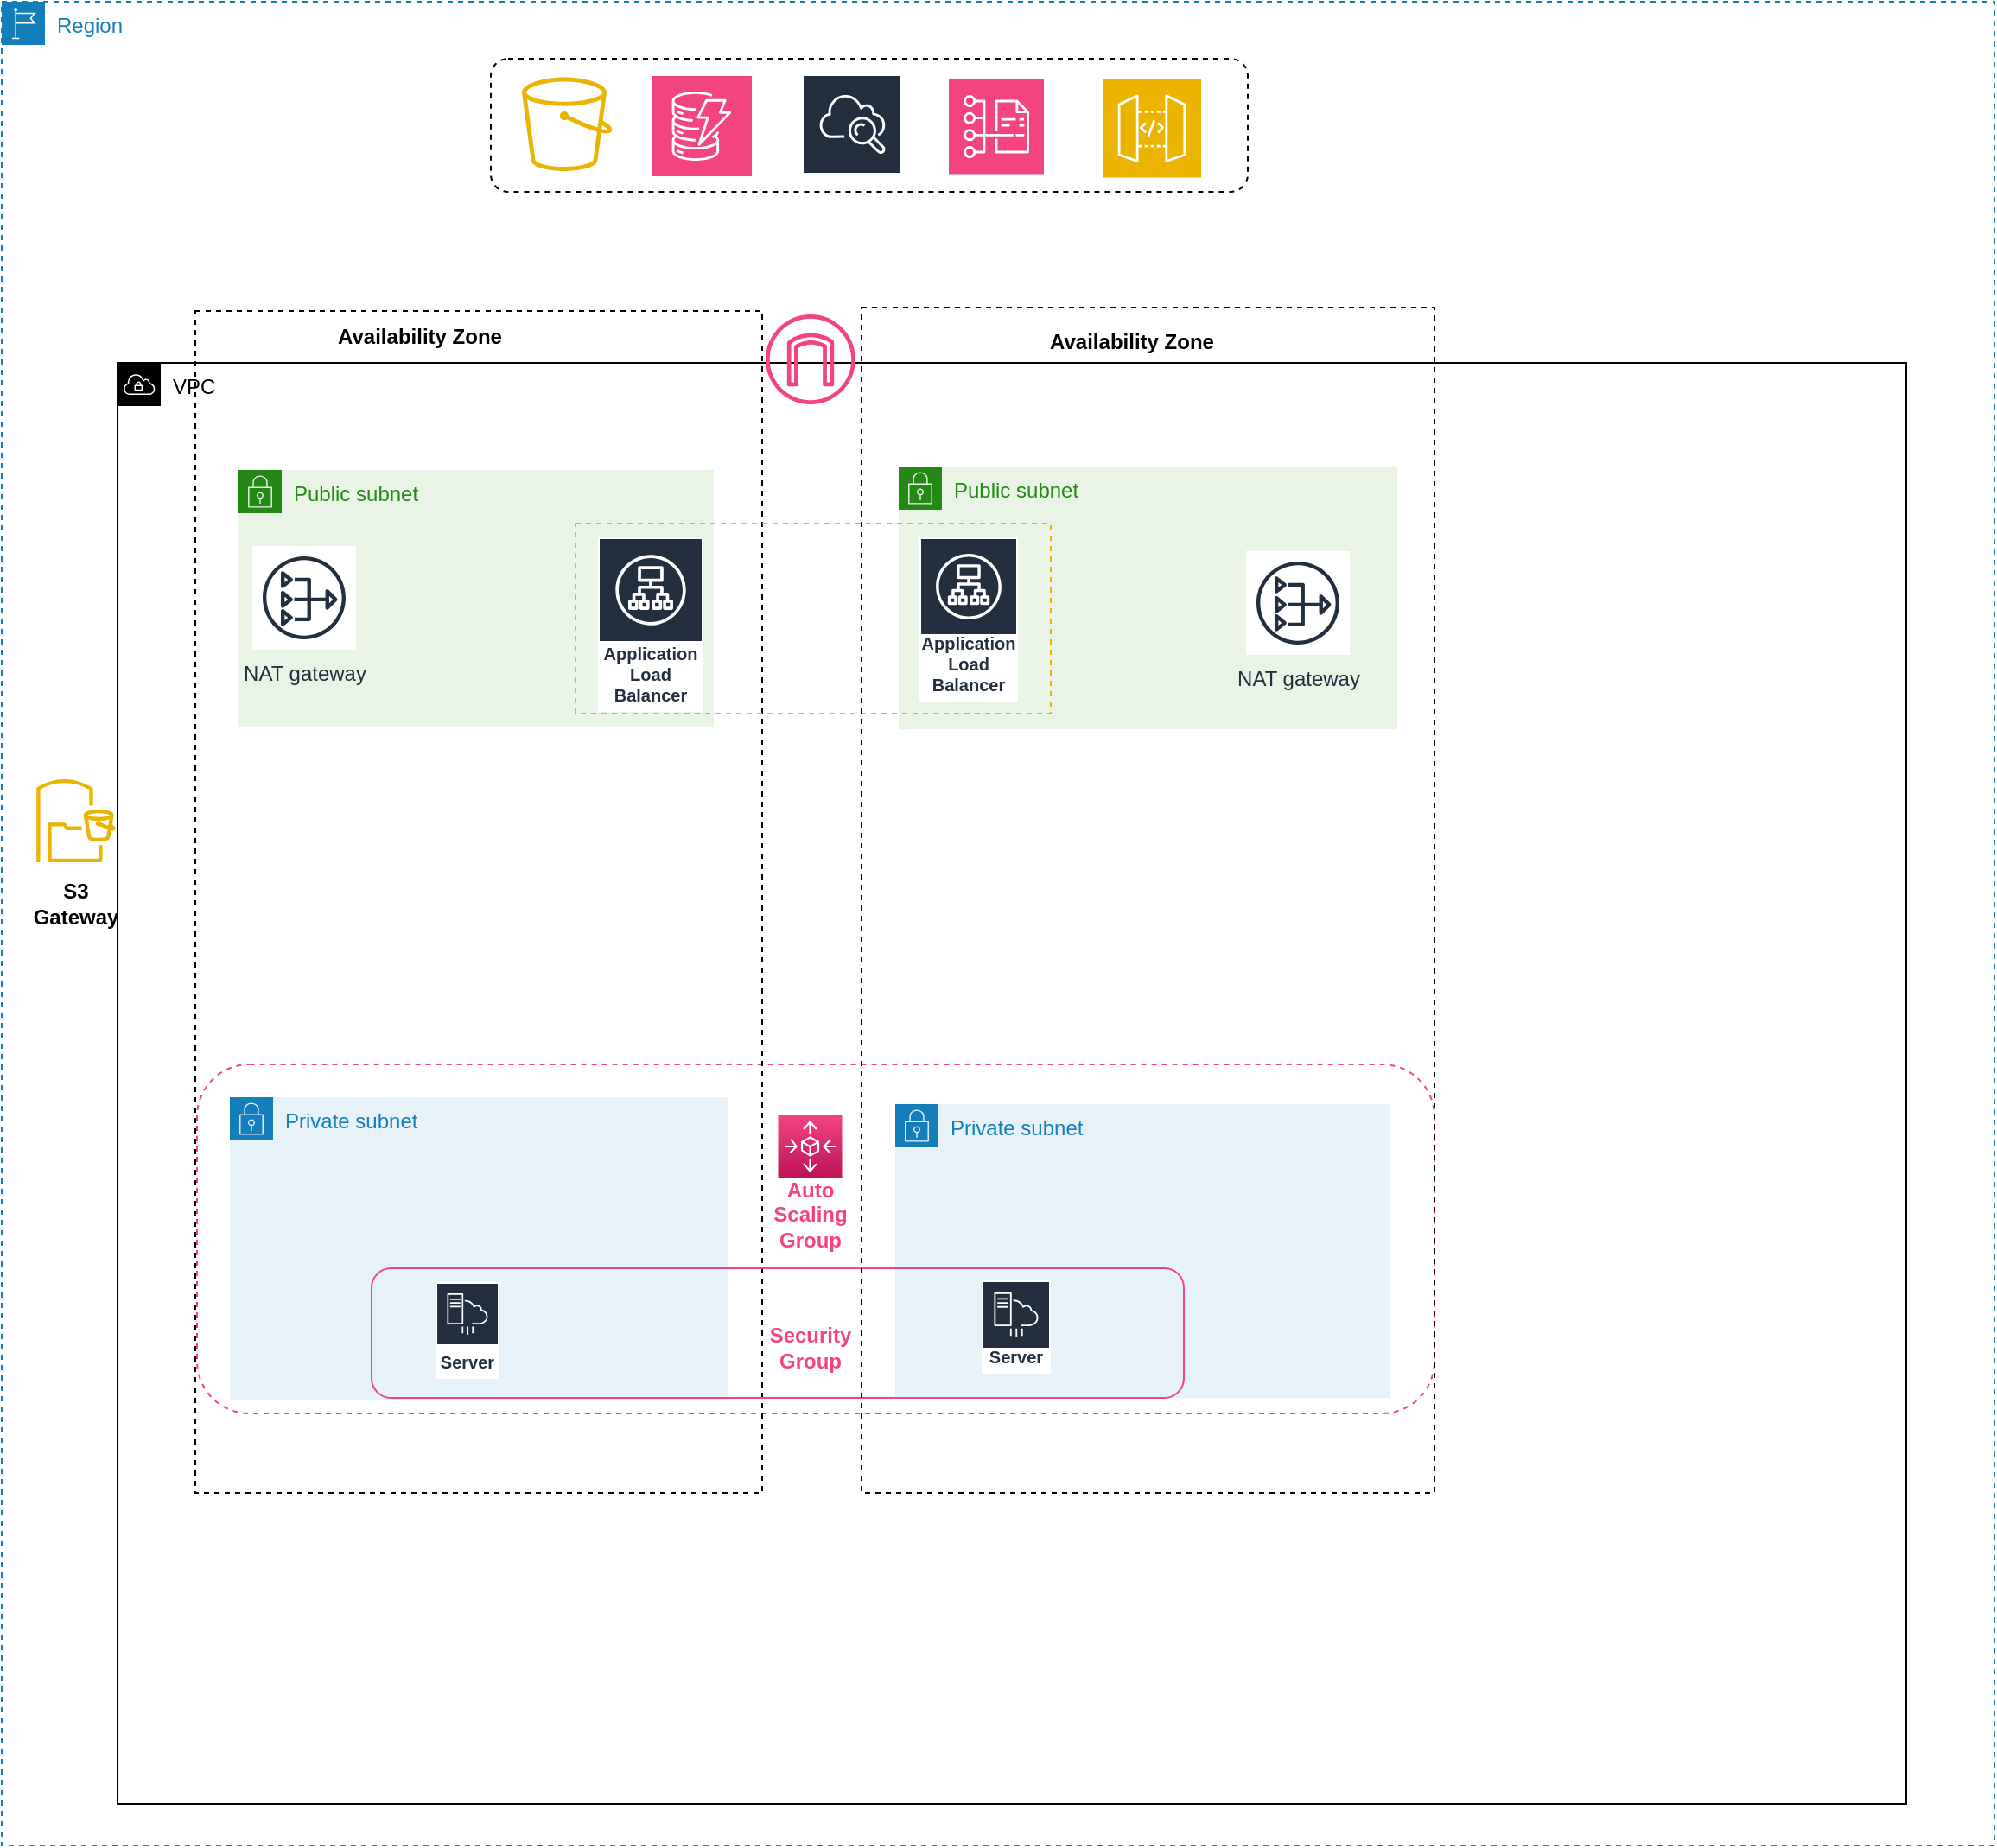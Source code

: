 <mxfile version="21.3.0" type="github">
  <diagram name="Page-1" id="H9VZvcb2wJK6X1MnPHUd">
    <mxGraphModel dx="2286" dy="1904" grid="0" gridSize="10" guides="1" tooltips="1" connect="1" arrows="1" fold="1" page="1" pageScale="1" pageWidth="850" pageHeight="1100" math="0" shadow="0">
      <root>
        <mxCell id="0" />
        <mxCell id="1" parent="0" />
        <mxCell id="BmYQlpxGfJ4uTeWEvMpN-4" value="Region" style="points=[[0,0],[0.25,0],[0.5,0],[0.75,0],[1,0],[1,0.25],[1,0.5],[1,0.75],[1,1],[0.75,1],[0.5,1],[0.25,1],[0,1],[0,0.75],[0,0.5],[0,0.25]];outlineConnect=0;gradientColor=none;html=1;whiteSpace=wrap;fontSize=12;fontStyle=0;container=0;pointerEvents=0;collapsible=0;recursiveResize=0;shape=mxgraph.aws4.group;grIcon=mxgraph.aws4.group_region;strokeColor=#147EBA;fillColor=none;verticalAlign=top;align=left;spacingLeft=30;fontColor=#147EBA;dashed=1;" parent="1" vertex="1">
          <mxGeometry x="-604" y="-1076" width="1153" height="1067" as="geometry" />
        </mxCell>
        <mxCell id="BmYQlpxGfJ4uTeWEvMpN-5" value="" style="html=1;align=center;verticalAlign=top;rounded=1;absoluteArcSize=1;arcSize=20;dashed=1;whiteSpace=wrap;" parent="1" vertex="1">
          <mxGeometry x="-321" y="-1043" width="438" height="77" as="geometry" />
        </mxCell>
        <mxCell id="BmYQlpxGfJ4uTeWEvMpN-6" value="" style="sketch=0;outlineConnect=0;fontColor=#232F3E;gradientColor=none;fillColor=#EBB401;strokeColor=none;dashed=0;verticalLabelPosition=bottom;verticalAlign=top;align=center;html=1;fontSize=12;fontStyle=0;aspect=fixed;pointerEvents=1;shape=mxgraph.aws4.bucket;" parent="1" vertex="1">
          <mxGeometry x="-303" y="-1032.25" width="52.16" height="54.25" as="geometry" />
        </mxCell>
        <mxCell id="BmYQlpxGfJ4uTeWEvMpN-25" value="" style="sketch=0;outlineConnect=0;fontColor=#232F3E;gradientColor=none;strokeColor=#ffffff;fillColor=#EBB401;dashed=0;verticalLabelPosition=middle;verticalAlign=bottom;align=center;html=1;whiteSpace=wrap;fontSize=10;fontStyle=1;spacing=3;shape=mxgraph.aws4.productIcon;prIcon=mxgraph.aws4.api_gateway;" parent="1" vertex="1">
          <mxGeometry x="32" y="-1032.25" width="59" height="53.25" as="geometry" />
        </mxCell>
        <mxCell id="-oMUdWIERpby7UjC0zoH-8" value="&lt;b&gt;S3 Gateway&lt;/b&gt;" style="text;html=1;strokeColor=none;fillColor=none;align=center;verticalAlign=middle;whiteSpace=wrap;rounded=0;" parent="1" vertex="1">
          <mxGeometry x="-591" y="-569" width="60" height="30" as="geometry" />
        </mxCell>
        <mxCell id="-oMUdWIERpby7UjC0zoH-3" value="" style="sketch=0;outlineConnect=0;fontColor=#232F3E;gradientColor=none;fillColor=#EBB401;strokeColor=none;dashed=0;verticalLabelPosition=bottom;verticalAlign=top;align=center;html=1;fontSize=12;fontStyle=0;aspect=fixed;pointerEvents=1;shape=mxgraph.aws4.s3_file_gateway;" parent="1" vertex="1">
          <mxGeometry x="-585" y="-626" width="48" height="48" as="geometry" />
        </mxCell>
        <mxCell id="BmYQlpxGfJ4uTeWEvMpN-11" value="VPC" style="points=[[0,0],[0.25,0],[0.5,0],[0.75,0],[1,0],[1,0.25],[1,0.5],[1,0.75],[1,1],[0.75,1],[0.5,1],[0.25,1],[0,1],[0,0.75],[0,0.5],[0,0.25]];outlineConnect=0;html=1;whiteSpace=wrap;fontSize=12;fontStyle=0;container=1;pointerEvents=0;collapsible=0;recursiveResize=0;shape=mxgraph.aws4.group;grIcon=mxgraph.aws4.group_vpc;verticalAlign=top;align=left;spacingLeft=30;dashed=0;" parent="1" vertex="1">
          <mxGeometry x="-537" y="-867" width="1035" height="834" as="geometry" />
        </mxCell>
        <mxCell id="-oMUdWIERpby7UjC0zoH-16" value="" style="rounded=1;whiteSpace=wrap;html=1;dashed=1;fillColor=none;strokeColor=#F34482;" parent="BmYQlpxGfJ4uTeWEvMpN-11" vertex="1">
          <mxGeometry x="46" y="406" width="716" height="202" as="geometry" />
        </mxCell>
        <mxCell id="BmYQlpxGfJ4uTeWEvMpN-12" value="" style="whiteSpace=wrap;html=1;dashed=1;fillColor=none;perimeterSpacing=2;strokeWidth=1;" parent="BmYQlpxGfJ4uTeWEvMpN-11" vertex="1">
          <mxGeometry x="45" y="-30" width="328" height="684" as="geometry" />
        </mxCell>
        <mxCell id="BmYQlpxGfJ4uTeWEvMpN-31" value="Public subnet" style="points=[[0,0],[0.25,0],[0.5,0],[0.75,0],[1,0],[1,0.25],[1,0.5],[1,0.75],[1,1],[0.75,1],[0.5,1],[0.25,1],[0,1],[0,0.75],[0,0.5],[0,0.25]];outlineConnect=0;gradientColor=none;html=1;whiteSpace=wrap;fontSize=12;fontStyle=0;container=1;pointerEvents=0;collapsible=0;recursiveResize=0;shape=mxgraph.aws4.group;grIcon=mxgraph.aws4.group_security_group;grStroke=0;strokeColor=#248814;fillColor=#E9F3E6;verticalAlign=top;align=left;spacingLeft=30;fontColor=#248814;dashed=0;" parent="BmYQlpxGfJ4uTeWEvMpN-11" vertex="1">
          <mxGeometry x="452" y="60" width="288.5" height="152" as="geometry" />
        </mxCell>
        <mxCell id="BmYQlpxGfJ4uTeWEvMpN-32" value="NAT gateway" style="sketch=0;outlineConnect=0;fontColor=#232F3E;gradientColor=none;strokeColor=#232F3E;fillColor=#ffffff;dashed=0;verticalLabelPosition=bottom;verticalAlign=top;align=center;html=1;fontSize=12;fontStyle=0;aspect=fixed;shape=mxgraph.aws4.resourceIcon;resIcon=mxgraph.aws4.nat_gateway;" parent="BmYQlpxGfJ4uTeWEvMpN-31" vertex="1">
          <mxGeometry x="201" y="49" width="60" height="60" as="geometry" />
        </mxCell>
        <mxCell id="BmYQlpxGfJ4uTeWEvMpN-36" value="Application Load Balancer" style="sketch=0;outlineConnect=0;fontColor=#232F3E;gradientColor=none;strokeColor=#ffffff;fillColor=#232F3E;dashed=0;verticalLabelPosition=middle;verticalAlign=bottom;align=center;html=1;whiteSpace=wrap;fontSize=10;fontStyle=1;spacing=3;shape=mxgraph.aws4.productIcon;prIcon=mxgraph.aws4.application_load_balancer;" parent="BmYQlpxGfJ4uTeWEvMpN-31" vertex="1">
          <mxGeometry x="12" y="41" width="57" height="95" as="geometry" />
        </mxCell>
        <mxCell id="BmYQlpxGfJ4uTeWEvMpN-76" value="" style="group" parent="BmYQlpxGfJ4uTeWEvMpN-11" vertex="1" connectable="0">
          <mxGeometry x="450" y="429" width="286" height="170" as="geometry" />
        </mxCell>
        <mxCell id="BmYQlpxGfJ4uTeWEvMpN-63" value="Private subnet" style="points=[[0,0],[0.25,0],[0.5,0],[0.75,0],[1,0],[1,0.25],[1,0.5],[1,0.75],[1,1],[0.75,1],[0.5,1],[0.25,1],[0,1],[0,0.75],[0,0.5],[0,0.25]];outlineConnect=0;gradientColor=none;html=1;whiteSpace=wrap;fontSize=12;fontStyle=0;container=0;pointerEvents=0;collapsible=0;recursiveResize=0;shape=mxgraph.aws4.group;grIcon=mxgraph.aws4.group_security_group;grStroke=0;strokeColor=#147EBA;fillColor=#E6F2F8;verticalAlign=top;align=left;spacingLeft=30;fontColor=#147EBA;dashed=0;fontFamily=Helvetica;" parent="BmYQlpxGfJ4uTeWEvMpN-76" vertex="1">
          <mxGeometry width="286" height="170" as="geometry" />
        </mxCell>
        <mxCell id="BmYQlpxGfJ4uTeWEvMpN-13" value="&lt;b&gt;Availability Zone&lt;/b&gt;" style="text;html=1;strokeColor=none;fillColor=none;align=center;verticalAlign=middle;whiteSpace=wrap;rounded=0;" parent="BmYQlpxGfJ4uTeWEvMpN-11" vertex="1">
          <mxGeometry x="90" y="-30" width="170" height="30" as="geometry" />
        </mxCell>
        <mxCell id="BmYQlpxGfJ4uTeWEvMpN-17" value="Public subnet" style="points=[[0,0],[0.25,0],[0.5,0],[0.75,0],[1,0],[1,0.25],[1,0.5],[1,0.75],[1,1],[0.75,1],[0.5,1],[0.25,1],[0,1],[0,0.75],[0,0.5],[0,0.25]];outlineConnect=0;gradientColor=none;html=1;whiteSpace=wrap;fontSize=12;fontStyle=0;container=1;pointerEvents=0;collapsible=0;recursiveResize=0;shape=mxgraph.aws4.group;grIcon=mxgraph.aws4.group_security_group;grStroke=0;strokeColor=#248814;fillColor=#E9F3E6;verticalAlign=top;align=left;spacingLeft=30;fontColor=#248814;dashed=0;" parent="BmYQlpxGfJ4uTeWEvMpN-11" vertex="1">
          <mxGeometry x="70" y="62" width="275" height="149" as="geometry" />
        </mxCell>
        <mxCell id="BmYQlpxGfJ4uTeWEvMpN-34" value="Application Load Balancer" style="sketch=0;outlineConnect=0;fontColor=#232F3E;gradientColor=none;strokeColor=#ffffff;fillColor=#232F3E;dashed=0;verticalLabelPosition=middle;verticalAlign=bottom;align=center;html=1;whiteSpace=wrap;fontSize=10;fontStyle=1;spacing=3;shape=mxgraph.aws4.productIcon;prIcon=mxgraph.aws4.application_load_balancer;" parent="BmYQlpxGfJ4uTeWEvMpN-17" vertex="1">
          <mxGeometry x="208" y="39" width="61" height="101" as="geometry" />
        </mxCell>
        <mxCell id="-oMUdWIERpby7UjC0zoH-17" value="" style="rounded=0;whiteSpace=wrap;html=1;fillColor=none;dashed=1;strokeColor=#EBB401;" parent="BmYQlpxGfJ4uTeWEvMpN-17" vertex="1">
          <mxGeometry x="195" y="31" width="275" height="110" as="geometry" />
        </mxCell>
        <mxCell id="BmYQlpxGfJ4uTeWEvMpN-19" style="edgeStyle=orthogonalEdgeStyle;rounded=0;orthogonalLoop=1;jettySize=auto;html=1;exitX=0.5;exitY=1;exitDx=0;exitDy=0;" parent="BmYQlpxGfJ4uTeWEvMpN-11" source="BmYQlpxGfJ4uTeWEvMpN-17" target="BmYQlpxGfJ4uTeWEvMpN-17" edge="1">
          <mxGeometry relative="1" as="geometry" />
        </mxCell>
        <mxCell id="BmYQlpxGfJ4uTeWEvMpN-29" value="Private subnet" style="points=[[0,0],[0.25,0],[0.5,0],[0.75,0],[1,0],[1,0.25],[1,0.5],[1,0.75],[1,1],[0.75,1],[0.5,1],[0.25,1],[0,1],[0,0.75],[0,0.5],[0,0.25]];outlineConnect=0;gradientColor=none;html=1;whiteSpace=wrap;fontSize=12;fontStyle=0;container=1;pointerEvents=0;collapsible=0;recursiveResize=0;shape=mxgraph.aws4.group;grIcon=mxgraph.aws4.group_security_group;grStroke=0;strokeColor=#147EBA;fillColor=#E6F2F8;verticalAlign=top;align=left;spacingLeft=30;fontColor=#147EBA;dashed=0;" parent="BmYQlpxGfJ4uTeWEvMpN-11" vertex="1">
          <mxGeometry x="65" y="425" width="288" height="175" as="geometry" />
        </mxCell>
        <mxCell id="BmYQlpxGfJ4uTeWEvMpN-44" value="Server" style="sketch=0;outlineConnect=0;fontColor=#232F3E;gradientColor=none;strokeColor=#ffffff;fillColor=#232F3E;dashed=0;verticalLabelPosition=middle;verticalAlign=bottom;align=center;html=1;whiteSpace=wrap;fontSize=10;fontStyle=1;spacing=3;shape=mxgraph.aws4.productIcon;prIcon=mxgraph.aws4.server_migration_service;" parent="BmYQlpxGfJ4uTeWEvMpN-29" vertex="1">
          <mxGeometry x="119" y="107" width="37" height="56" as="geometry" />
        </mxCell>
        <mxCell id="BmYQlpxGfJ4uTeWEvMpN-72" value="" style="rounded=1;whiteSpace=wrap;html=1;pointerEvents=0;fontFamily=Helvetica;fontSize=12;fillColor=none;strokeColor=#F34482;" parent="BmYQlpxGfJ4uTeWEvMpN-29" vertex="1">
          <mxGeometry x="82" y="99" width="470" height="75" as="geometry" />
        </mxCell>
        <mxCell id="BmYQlpxGfJ4uTeWEvMpN-65" value="" style="sketch=0;points=[[0,0,0],[0.25,0,0],[0.5,0,0],[0.75,0,0],[1,0,0],[0,1,0],[0.25,1,0],[0.5,1,0],[0.75,1,0],[1,1,0],[0,0.25,0],[0,0.5,0],[0,0.75,0],[1,0.25,0],[1,0.5,0],[1,0.75,0]];points=[[0,0,0],[0.25,0,0],[0.5,0,0],[0.75,0,0],[1,0,0],[0,1,0],[0.25,1,0],[0.5,1,0],[0.75,1,0],[1,1,0],[0,0.25,0],[0,0.5,0],[0,0.75,0],[1,0.25,0],[1,0.5,0],[1,0.75,0]];outlineConnect=0;fontColor=#232F3E;gradientColor=#F34482;gradientDirection=north;fillColor=#BC1356;strokeColor=#ffffff;dashed=0;verticalLabelPosition=bottom;verticalAlign=top;align=center;html=1;fontSize=12;fontStyle=0;aspect=fixed;shape=mxgraph.aws4.resourceIcon;resIcon=mxgraph.aws4.autoscaling;pointerEvents=0;fontFamily=Helvetica;" parent="BmYQlpxGfJ4uTeWEvMpN-11" vertex="1">
          <mxGeometry x="382.25" y="435" width="37" height="37" as="geometry" />
        </mxCell>
        <mxCell id="-oMUdWIERpby7UjC0zoH-9" value="&lt;font color=&quot;#f34482&quot;&gt;&lt;b&gt;Auto Scaling&lt;br&gt;Group&lt;/b&gt;&lt;/font&gt;" style="text;html=1;strokeColor=none;fillColor=none;align=center;verticalAlign=middle;whiteSpace=wrap;rounded=0;" parent="BmYQlpxGfJ4uTeWEvMpN-11" vertex="1">
          <mxGeometry x="371" y="478" width="59.5" height="30" as="geometry" />
        </mxCell>
        <mxCell id="BmYQlpxGfJ4uTeWEvMpN-64" value="Server" style="sketch=0;outlineConnect=0;fontColor=#232F3E;gradientColor=none;strokeColor=#ffffff;fillColor=#232F3E;dashed=0;verticalLabelPosition=middle;verticalAlign=bottom;align=center;html=1;whiteSpace=wrap;fontSize=10;fontStyle=1;spacing=3;shape=mxgraph.aws4.productIcon;prIcon=mxgraph.aws4.server_migration_service;" parent="BmYQlpxGfJ4uTeWEvMpN-11" vertex="1">
          <mxGeometry x="500" y="531" width="40" height="54" as="geometry" />
        </mxCell>
        <mxCell id="BmYQlpxGfJ4uTeWEvMpN-22" value="NAT gateway" style="sketch=0;outlineConnect=0;fontColor=#232F3E;gradientColor=none;strokeColor=#232F3E;fillColor=#ffffff;dashed=0;verticalLabelPosition=bottom;verticalAlign=top;align=center;html=1;fontSize=12;fontStyle=0;aspect=fixed;shape=mxgraph.aws4.resourceIcon;resIcon=mxgraph.aws4.nat_gateway;" parent="BmYQlpxGfJ4uTeWEvMpN-11" vertex="1">
          <mxGeometry x="78" y="106" width="60" height="60" as="geometry" />
        </mxCell>
        <mxCell id="BmYQlpxGfJ4uTeWEvMpN-14" value="" style="whiteSpace=wrap;html=1;dashed=1;fillColor=none;movable=1;resizable=1;rotatable=1;deletable=1;editable=1;locked=0;connectable=1;" parent="BmYQlpxGfJ4uTeWEvMpN-11" vertex="1">
          <mxGeometry x="430.5" y="-32" width="331.5" height="686" as="geometry" />
        </mxCell>
        <mxCell id="BmYQlpxGfJ4uTeWEvMpN-26" value="" style="sketch=0;outlineConnect=0;fontColor=#ffffff;fillColor=#F34482;strokeColor=#3700CC;dashed=0;verticalLabelPosition=bottom;verticalAlign=top;align=center;html=1;fontSize=12;fontStyle=0;aspect=fixed;pointerEvents=1;shape=mxgraph.aws4.internet_gateway;" parent="1" vertex="1">
          <mxGeometry x="-162" y="-895" width="52" height="52" as="geometry" />
        </mxCell>
        <mxCell id="4l2SW0-Cm2sjLY3v0edG-4" value="&amp;nbsp;" style="sketch=0;outlineConnect=0;fontColor=#232F3E;gradientColor=none;strokeColor=#ffffff;fillColor=#232F3E;dashed=0;verticalLabelPosition=middle;verticalAlign=bottom;align=center;html=1;whiteSpace=wrap;fontSize=10;fontStyle=1;spacing=3;shape=mxgraph.aws4.productIcon;prIcon=mxgraph.aws4.cloudwatch;" vertex="1" parent="1">
          <mxGeometry x="-141" y="-1034" width="58" height="57" as="geometry" />
        </mxCell>
        <mxCell id="4l2SW0-Cm2sjLY3v0edG-5" value="" style="sketch=0;outlineConnect=0;fontColor=#232F3E;gradientColor=none;strokeColor=#ffffff;fillColor=#F34482;dashed=0;verticalLabelPosition=middle;verticalAlign=bottom;align=center;html=1;whiteSpace=wrap;fontSize=10;fontStyle=1;spacing=3;shape=mxgraph.aws4.productIcon;prIcon=mxgraph.aws4.cost_and_usage_report;" vertex="1" parent="1">
          <mxGeometry x="-57" y="-1032.25" width="57" height="55.5" as="geometry" />
        </mxCell>
        <mxCell id="4l2SW0-Cm2sjLY3v0edG-6" value="" style="sketch=0;outlineConnect=0;fontColor=#232F3E;gradientColor=none;strokeColor=#ffffff;fillColor=#F34482;dashed=0;verticalLabelPosition=middle;verticalAlign=bottom;align=center;html=1;whiteSpace=wrap;fontSize=10;fontStyle=1;spacing=3;shape=mxgraph.aws4.productIcon;prIcon=mxgraph.aws4.dynamodb;" vertex="1" parent="1">
          <mxGeometry x="-229" y="-1034" width="60" height="46" as="geometry" />
        </mxCell>
        <mxCell id="BmYQlpxGfJ4uTeWEvMpN-28" value="&lt;b&gt;Availability Zone&lt;/b&gt;" style="text;html=1;strokeColor=none;fillColor=none;align=center;verticalAlign=middle;whiteSpace=wrap;rounded=0;" parent="1" vertex="1">
          <mxGeometry y="-894" width="100" height="30" as="geometry" />
        </mxCell>
        <mxCell id="-oMUdWIERpby7UjC0zoH-14" value="Security Group" style="text;html=1;strokeColor=none;fillColor=default;align=center;verticalAlign=middle;whiteSpace=wrap;rounded=0;fontColor=#F34482;fontStyle=1" parent="1" vertex="1">
          <mxGeometry x="-157" y="-312" width="42" height="30" as="geometry" />
        </mxCell>
      </root>
    </mxGraphModel>
  </diagram>
</mxfile>
